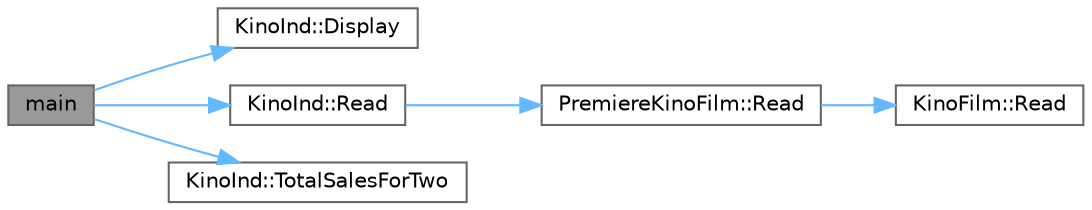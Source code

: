 digraph "main"
{
 // LATEX_PDF_SIZE
  bgcolor="transparent";
  edge [fontname=Helvetica,fontsize=10,labelfontname=Helvetica,labelfontsize=10];
  node [fontname=Helvetica,fontsize=10,shape=box,height=0.2,width=0.4];
  rankdir="LR";
  Node1 [id="Node000001",label="main",height=0.2,width=0.4,color="gray40", fillcolor="grey60", style="filled", fontcolor="black",tooltip="Основная функция программы."];
  Node1 -> Node2 [id="edge1_Node000001_Node000002",color="steelblue1",style="solid",tooltip=" "];
  Node2 [id="Node000002",label="KinoInd::Display",height=0.2,width=0.4,color="grey40", fillcolor="white", style="filled",URL="$class_kino_ind.html#ab4c466900bffa09a565525c9e549768d",tooltip="Отображает данные о двух фильмах в стандартный вывод."];
  Node1 -> Node3 [id="edge2_Node000001_Node000003",color="steelblue1",style="solid",tooltip=" "];
  Node3 [id="Node000003",label="KinoInd::Read",height=0.2,width=0.4,color="grey40", fillcolor="white", style="filled",URL="$class_kino_ind.html#a5cec84a202c8c8c90a415bc83703706f",tooltip="Читает данные о двух фильмах из стандартного ввода."];
  Node3 -> Node4 [id="edge3_Node000003_Node000004",color="steelblue1",style="solid",tooltip=" "];
  Node4 [id="Node000004",label="PremiereKinoFilm::Read",height=0.2,width=0.4,color="grey40", fillcolor="white", style="filled",URL="$class_premiere_kino_film.html#a1367d03dc5e8716da53935498eb4cbf7",tooltip="Читает данные о премьерном фильме из стандартного ввода."];
  Node4 -> Node5 [id="edge4_Node000004_Node000005",color="steelblue1",style="solid",tooltip=" "];
  Node5 [id="Node000005",label="KinoFilm::Read",height=0.2,width=0.4,color="grey40", fillcolor="white", style="filled",URL="$class_kino_film.html#a3245a55af6c4eb8f1c1c2f0524f58ce6",tooltip="Читает данные о фильме из стандартного ввода."];
  Node1 -> Node6 [id="edge5_Node000001_Node000006",color="steelblue1",style="solid",tooltip=" "];
  Node6 [id="Node000006",label="KinoInd::TotalSalesForTwo",height=0.2,width=0.4,color="grey40", fillcolor="white", style="filled",URL="$class_kino_ind.html#a7372a4b359fd4f625af5172bfcd82872",tooltip="Рассчитывает общую прибыль от двух фильмов."];
}
